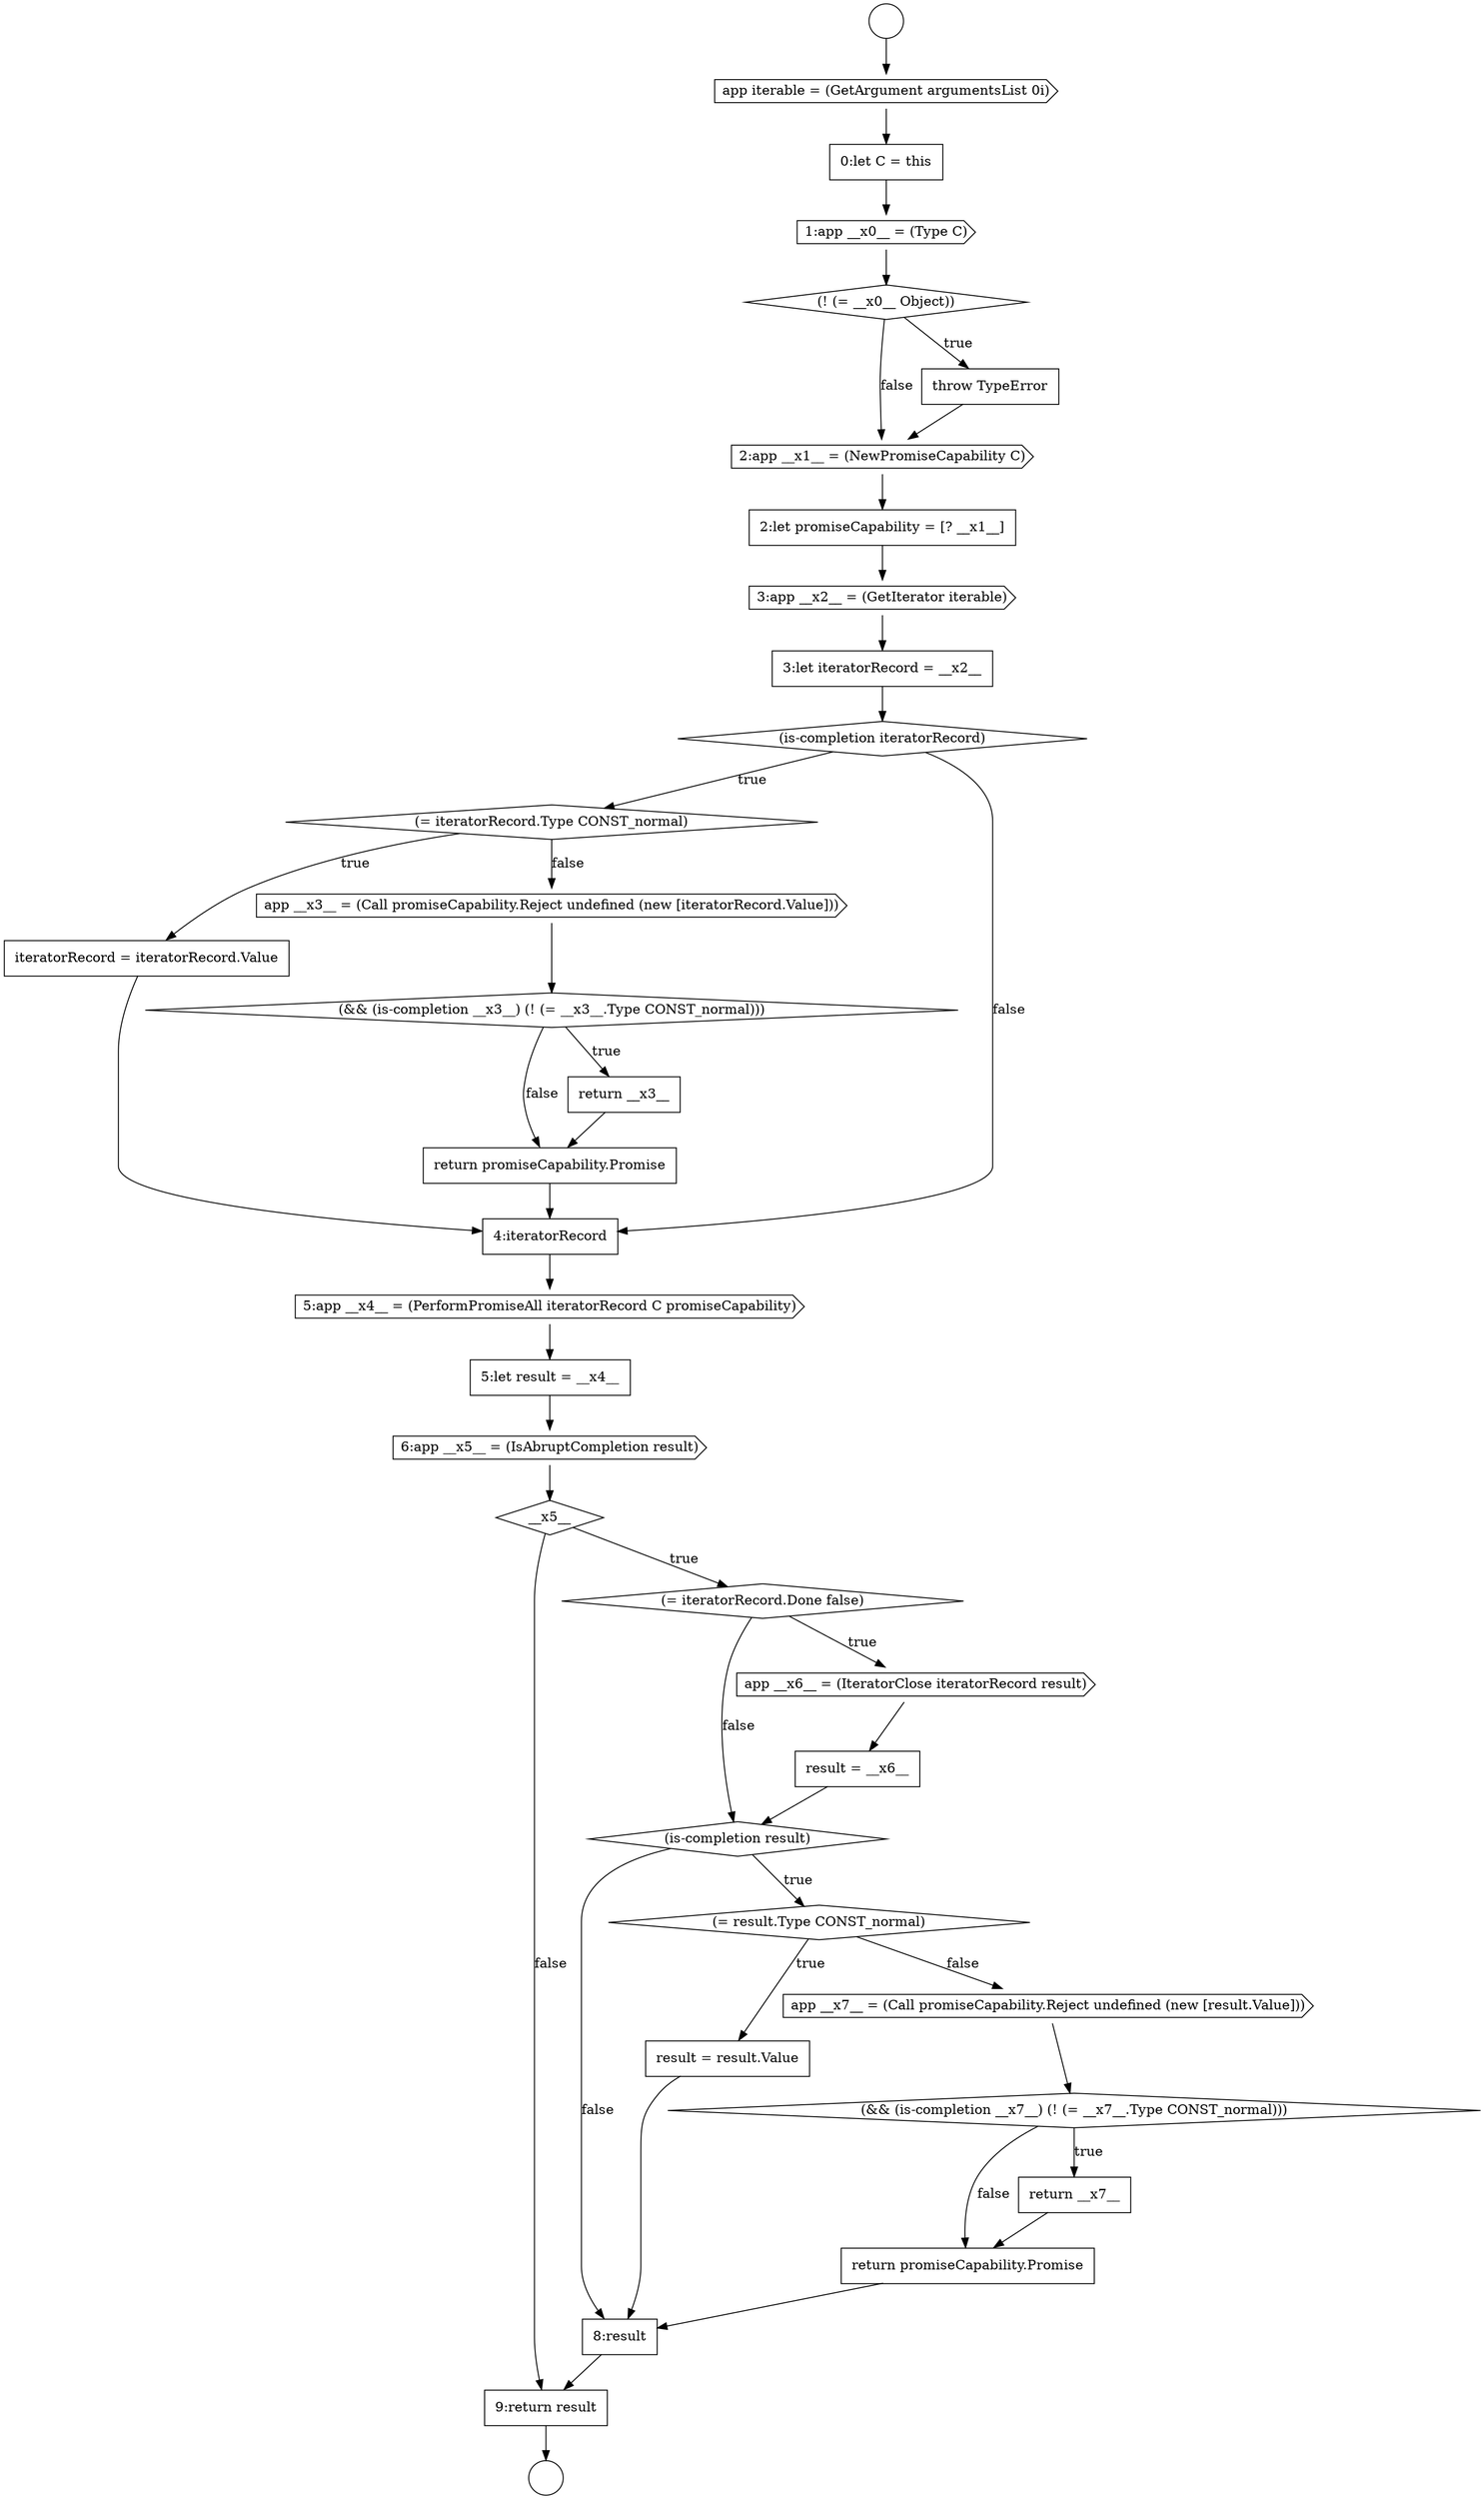 digraph {
  node17569 [shape=diamond, label=<<font color="black">(is-completion result)</font>> color="black" fillcolor="white" style=filled]
  node17560 [shape=none, margin=0, label=<<font color="black">
    <table border="0" cellborder="1" cellspacing="0" cellpadding="10">
      <tr><td align="left">return promiseCapability.Promise</td></tr>
    </table>
  </font>> color="black" fillcolor="white" style=filled]
  node17571 [shape=none, margin=0, label=<<font color="black">
    <table border="0" cellborder="1" cellspacing="0" cellpadding="10">
      <tr><td align="left">result = result.Value</td></tr>
    </table>
  </font>> color="black" fillcolor="white" style=filled]
  node17555 [shape=diamond, label=<<font color="black">(= iteratorRecord.Type CONST_normal)</font>> color="black" fillcolor="white" style=filled]
  node17550 [shape=cds, label=<<font color="black">2:app __x1__ = (NewPromiseCapability C)</font>> color="black" fillcolor="white" style=filled]
  node17563 [shape=none, margin=0, label=<<font color="black">
    <table border="0" cellborder="1" cellspacing="0" cellpadding="10">
      <tr><td align="left">5:let result = __x4__</td></tr>
    </table>
  </font>> color="black" fillcolor="white" style=filled]
  node17554 [shape=diamond, label=<<font color="black">(is-completion iteratorRecord)</font>> color="black" fillcolor="white" style=filled]
  node17558 [shape=diamond, label=<<font color="black">(&amp;&amp; (is-completion __x3__) (! (= __x3__.Type CONST_normal)))</font>> color="black" fillcolor="white" style=filled]
  node17553 [shape=none, margin=0, label=<<font color="black">
    <table border="0" cellborder="1" cellspacing="0" cellpadding="10">
      <tr><td align="left">3:let iteratorRecord = __x2__</td></tr>
    </table>
  </font>> color="black" fillcolor="white" style=filled]
  node17575 [shape=none, margin=0, label=<<font color="black">
    <table border="0" cellborder="1" cellspacing="0" cellpadding="10">
      <tr><td align="left">return promiseCapability.Promise</td></tr>
    </table>
  </font>> color="black" fillcolor="white" style=filled]
  node17556 [shape=none, margin=0, label=<<font color="black">
    <table border="0" cellborder="1" cellspacing="0" cellpadding="10">
      <tr><td align="left">iteratorRecord = iteratorRecord.Value</td></tr>
    </table>
  </font>> color="black" fillcolor="white" style=filled]
  node17577 [shape=none, margin=0, label=<<font color="black">
    <table border="0" cellborder="1" cellspacing="0" cellpadding="10">
      <tr><td align="left">9:return result</td></tr>
    </table>
  </font>> color="black" fillcolor="white" style=filled]
  node17566 [shape=diamond, label=<<font color="black">(= iteratorRecord.Done false)</font>> color="black" fillcolor="white" style=filled]
  node17549 [shape=none, margin=0, label=<<font color="black">
    <table border="0" cellborder="1" cellspacing="0" cellpadding="10">
      <tr><td align="left">throw TypeError</td></tr>
    </table>
  </font>> color="black" fillcolor="white" style=filled]
  node17545 [shape=cds, label=<<font color="black">app iterable = (GetArgument argumentsList 0i)</font>> color="black" fillcolor="white" style=filled]
  node17562 [shape=cds, label=<<font color="black">5:app __x4__ = (PerformPromiseAll iteratorRecord C promiseCapability)</font>> color="black" fillcolor="white" style=filled]
  node17574 [shape=none, margin=0, label=<<font color="black">
    <table border="0" cellborder="1" cellspacing="0" cellpadding="10">
      <tr><td align="left">return __x7__</td></tr>
    </table>
  </font>> color="black" fillcolor="white" style=filled]
  node17567 [shape=cds, label=<<font color="black">app __x6__ = (IteratorClose iteratorRecord result)</font>> color="black" fillcolor="white" style=filled]
  node17546 [shape=none, margin=0, label=<<font color="black">
    <table border="0" cellborder="1" cellspacing="0" cellpadding="10">
      <tr><td align="left">0:let C = this</td></tr>
    </table>
  </font>> color="black" fillcolor="white" style=filled]
  node17559 [shape=none, margin=0, label=<<font color="black">
    <table border="0" cellborder="1" cellspacing="0" cellpadding="10">
      <tr><td align="left">return __x3__</td></tr>
    </table>
  </font>> color="black" fillcolor="white" style=filled]
  node17568 [shape=none, margin=0, label=<<font color="black">
    <table border="0" cellborder="1" cellspacing="0" cellpadding="10">
      <tr><td align="left">result = __x6__</td></tr>
    </table>
  </font>> color="black" fillcolor="white" style=filled]
  node17573 [shape=diamond, label=<<font color="black">(&amp;&amp; (is-completion __x7__) (! (= __x7__.Type CONST_normal)))</font>> color="black" fillcolor="white" style=filled]
  node17547 [shape=cds, label=<<font color="black">1:app __x0__ = (Type C)</font>> color="black" fillcolor="white" style=filled]
  node17576 [shape=none, margin=0, label=<<font color="black">
    <table border="0" cellborder="1" cellspacing="0" cellpadding="10">
      <tr><td align="left">8:result</td></tr>
    </table>
  </font>> color="black" fillcolor="white" style=filled]
  node17564 [shape=cds, label=<<font color="black">6:app __x5__ = (IsAbruptCompletion result)</font>> color="black" fillcolor="white" style=filled]
  node17551 [shape=none, margin=0, label=<<font color="black">
    <table border="0" cellborder="1" cellspacing="0" cellpadding="10">
      <tr><td align="left">2:let promiseCapability = [? __x1__]</td></tr>
    </table>
  </font>> color="black" fillcolor="white" style=filled]
  node17570 [shape=diamond, label=<<font color="black">(= result.Type CONST_normal)</font>> color="black" fillcolor="white" style=filled]
  node17552 [shape=cds, label=<<font color="black">3:app __x2__ = (GetIterator iterable)</font>> color="black" fillcolor="white" style=filled]
  node17543 [shape=circle label=" " color="black" fillcolor="white" style=filled]
  node17565 [shape=diamond, label=<<font color="black">__x5__</font>> color="black" fillcolor="white" style=filled]
  node17544 [shape=circle label=" " color="black" fillcolor="white" style=filled]
  node17561 [shape=none, margin=0, label=<<font color="black">
    <table border="0" cellborder="1" cellspacing="0" cellpadding="10">
      <tr><td align="left">4:iteratorRecord</td></tr>
    </table>
  </font>> color="black" fillcolor="white" style=filled]
  node17572 [shape=cds, label=<<font color="black">app __x7__ = (Call promiseCapability.Reject undefined (new [result.Value]))</font>> color="black" fillcolor="white" style=filled]
  node17548 [shape=diamond, label=<<font color="black">(! (= __x0__ Object))</font>> color="black" fillcolor="white" style=filled]
  node17557 [shape=cds, label=<<font color="black">app __x3__ = (Call promiseCapability.Reject undefined (new [iteratorRecord.Value]))</font>> color="black" fillcolor="white" style=filled]
  node17558 -> node17559 [label=<<font color="black">true</font>> color="black"]
  node17558 -> node17560 [label=<<font color="black">false</font>> color="black"]
  node17575 -> node17576 [ color="black"]
  node17554 -> node17555 [label=<<font color="black">true</font>> color="black"]
  node17554 -> node17561 [label=<<font color="black">false</font>> color="black"]
  node17557 -> node17558 [ color="black"]
  node17563 -> node17564 [ color="black"]
  node17566 -> node17567 [label=<<font color="black">true</font>> color="black"]
  node17566 -> node17569 [label=<<font color="black">false</font>> color="black"]
  node17574 -> node17575 [ color="black"]
  node17549 -> node17550 [ color="black"]
  node17562 -> node17563 [ color="black"]
  node17569 -> node17570 [label=<<font color="black">true</font>> color="black"]
  node17569 -> node17576 [label=<<font color="black">false</font>> color="black"]
  node17546 -> node17547 [ color="black"]
  node17568 -> node17569 [ color="black"]
  node17573 -> node17574 [label=<<font color="black">true</font>> color="black"]
  node17573 -> node17575 [label=<<font color="black">false</font>> color="black"]
  node17565 -> node17566 [label=<<font color="black">true</font>> color="black"]
  node17565 -> node17577 [label=<<font color="black">false</font>> color="black"]
  node17552 -> node17553 [ color="black"]
  node17553 -> node17554 [ color="black"]
  node17576 -> node17577 [ color="black"]
  node17564 -> node17565 [ color="black"]
  node17559 -> node17560 [ color="black"]
  node17547 -> node17548 [ color="black"]
  node17543 -> node17545 [ color="black"]
  node17560 -> node17561 [ color="black"]
  node17571 -> node17576 [ color="black"]
  node17550 -> node17551 [ color="black"]
  node17548 -> node17549 [label=<<font color="black">true</font>> color="black"]
  node17548 -> node17550 [label=<<font color="black">false</font>> color="black"]
  node17556 -> node17561 [ color="black"]
  node17567 -> node17568 [ color="black"]
  node17555 -> node17556 [label=<<font color="black">true</font>> color="black"]
  node17555 -> node17557 [label=<<font color="black">false</font>> color="black"]
  node17561 -> node17562 [ color="black"]
  node17545 -> node17546 [ color="black"]
  node17551 -> node17552 [ color="black"]
  node17570 -> node17571 [label=<<font color="black">true</font>> color="black"]
  node17570 -> node17572 [label=<<font color="black">false</font>> color="black"]
  node17577 -> node17544 [ color="black"]
  node17572 -> node17573 [ color="black"]
}
